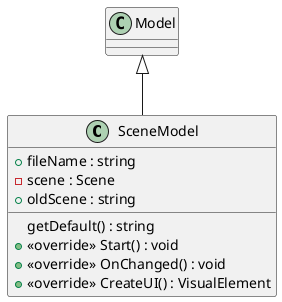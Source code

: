@startuml
class SceneModel {
    + fileName : string
    - scene : Scene
    + oldScene : string
    getDefault() : string
    + <<override>> Start() : void
    + <<override>> OnChanged() : void
    + <<override>> CreateUI() : VisualElement
}
Model <|-- SceneModel
@enduml
